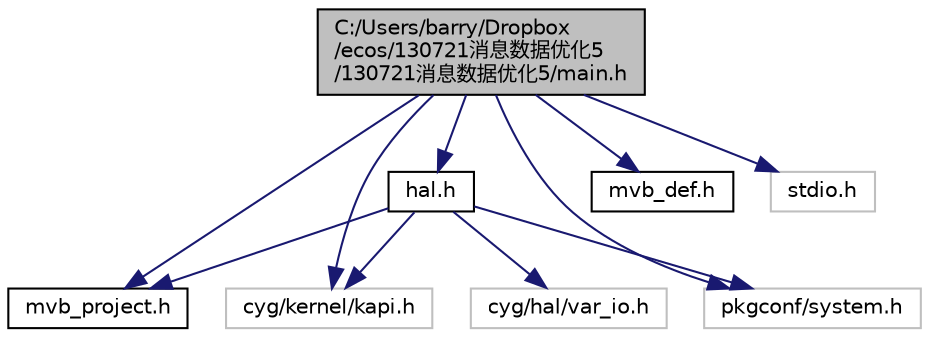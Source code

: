 digraph "C:/Users/barry/Dropbox/ecos/130721消息数据优化5/130721消息数据优化5/main.h"
{
  edge [fontname="Helvetica",fontsize="10",labelfontname="Helvetica",labelfontsize="10"];
  node [fontname="Helvetica",fontsize="10",shape=record];
  Node1 [label="C:/Users/barry/Dropbox\l/ecos/130721消息数据优化5\l/130721消息数据优化5/main.h",height=0.2,width=0.4,color="black", fillcolor="grey75", style="filled" fontcolor="black"];
  Node1 -> Node2 [color="midnightblue",fontsize="10",style="solid",fontname="Helvetica"];
  Node2 [label="mvb_project.h",height=0.2,width=0.4,color="black", fillcolor="white", style="filled",URL="$mvb__project_8h.html"];
  Node1 -> Node3 [color="midnightblue",fontsize="10",style="solid",fontname="Helvetica"];
  Node3 [label="mvb_def.h",height=0.2,width=0.4,color="black", fillcolor="white", style="filled",URL="$mvb__def_8h.html"];
  Node1 -> Node4 [color="midnightblue",fontsize="10",style="solid",fontname="Helvetica"];
  Node4 [label="hal.h",height=0.2,width=0.4,color="black", fillcolor="white", style="filled",URL="$hal_8h.html"];
  Node4 -> Node2 [color="midnightblue",fontsize="10",style="solid",fontname="Helvetica"];
  Node4 -> Node5 [color="midnightblue",fontsize="10",style="solid",fontname="Helvetica"];
  Node5 [label="cyg/kernel/kapi.h",height=0.2,width=0.4,color="grey75", fillcolor="white", style="filled"];
  Node4 -> Node6 [color="midnightblue",fontsize="10",style="solid",fontname="Helvetica"];
  Node6 [label="pkgconf/system.h",height=0.2,width=0.4,color="grey75", fillcolor="white", style="filled"];
  Node4 -> Node7 [color="midnightblue",fontsize="10",style="solid",fontname="Helvetica"];
  Node7 [label="cyg/hal/var_io.h",height=0.2,width=0.4,color="grey75", fillcolor="white", style="filled"];
  Node1 -> Node5 [color="midnightblue",fontsize="10",style="solid",fontname="Helvetica"];
  Node1 -> Node6 [color="midnightblue",fontsize="10",style="solid",fontname="Helvetica"];
  Node1 -> Node8 [color="midnightblue",fontsize="10",style="solid",fontname="Helvetica"];
  Node8 [label="stdio.h",height=0.2,width=0.4,color="grey75", fillcolor="white", style="filled"];
}
